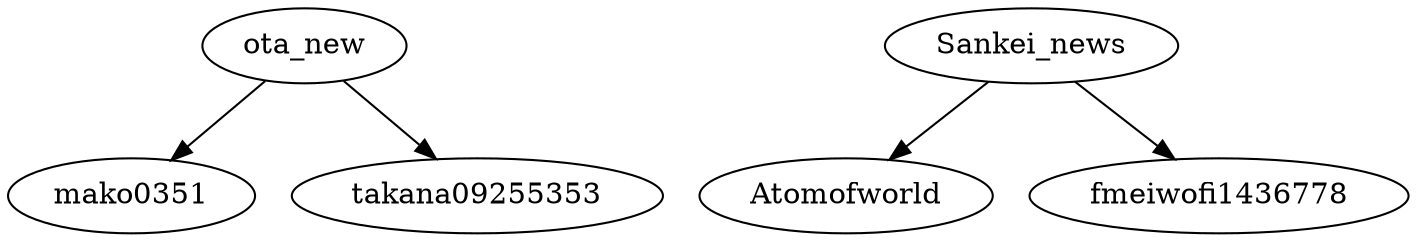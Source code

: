 strict digraph {
"ota_new" -> "mako0351"
"ota_new" -> "takana09255353"
"Sankei_news" -> "Atomofworld"
"Sankei_news" -> "fmeiwofi1436778"
}